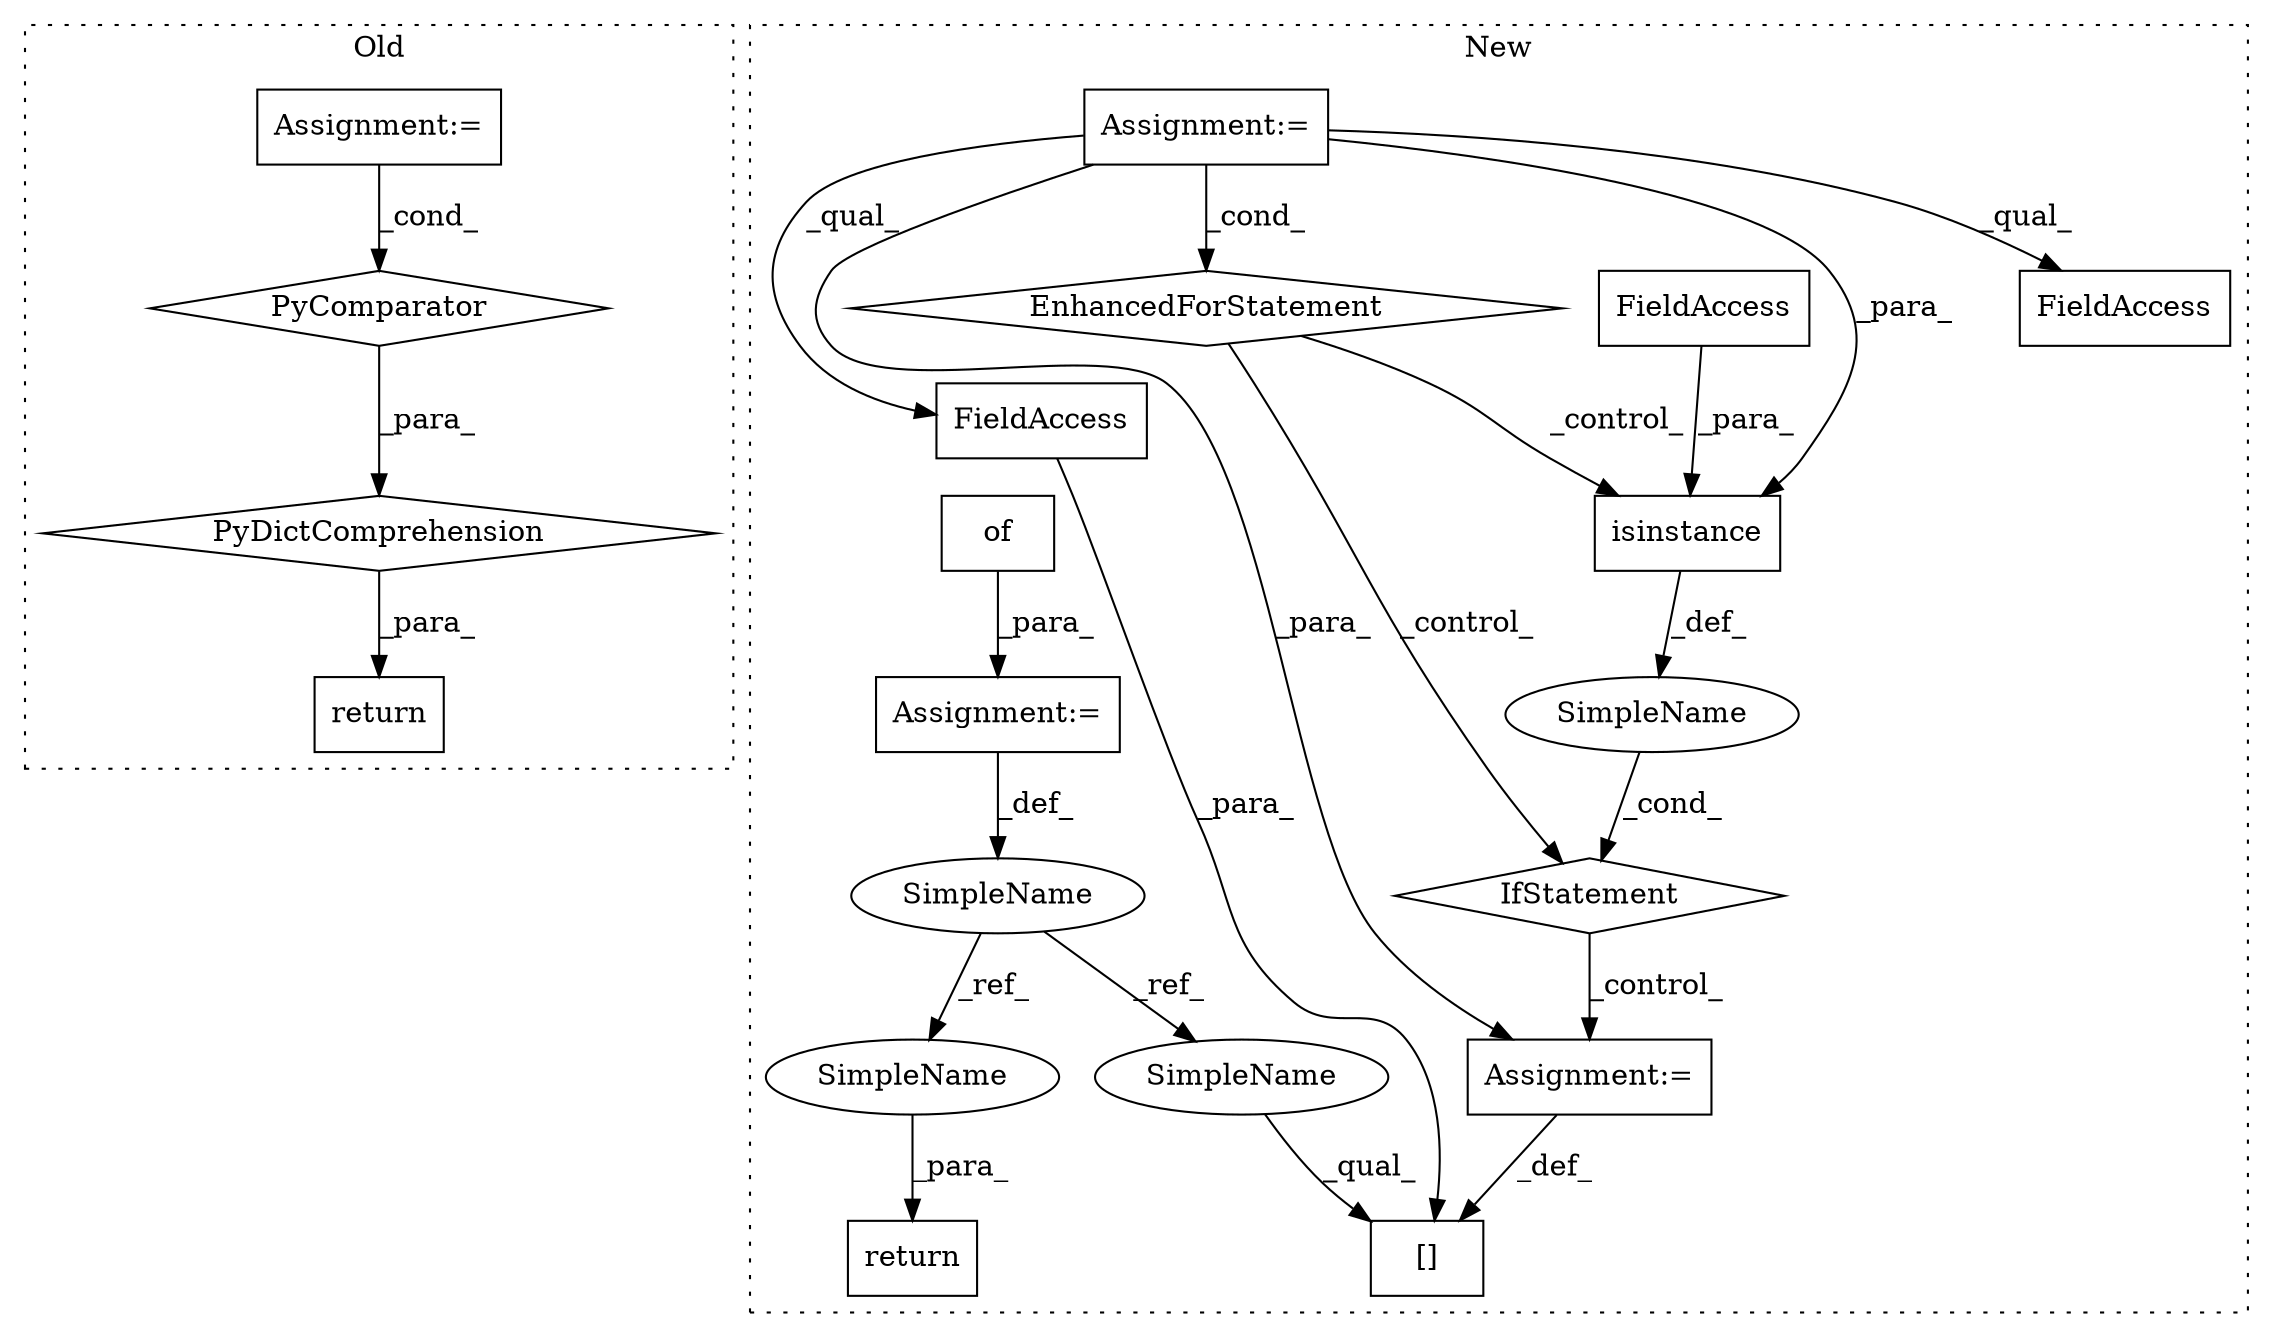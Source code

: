 digraph G {
subgraph cluster0 {
1 [label="PyDictComprehension" a="110" s="797" l="161" shape="diamond"];
4 [label="PyComparator" a="113" s="887" l="63" shape="diamond"];
5 [label="Assignment:=" a="7" s="887" l="63" shape="box"];
16 [label="return" a="41" s="779" l="18" shape="box"];
label = "Old";
style="dotted";
}
subgraph cluster1 {
2 [label="isinstance" a="32" s="1079,1128" l="11,1" shape="box"];
3 [label="IfStatement" a="25" s="1075,1129" l="4,2" shape="diamond"];
6 [label="EnhancedForStatement" a="70" s="916,985" l="53,2" shape="diamond"];
7 [label="Assignment:=" a="7" s="916,985" l="53,2" shape="box"];
8 [label="[]" a="2" s="1198,1219" l="11,1" shape="box"];
9 [label="Assignment:=" a="7" s="1154" l="1" shape="box"];
10 [label="SimpleName" a="42" s="" l="" shape="ellipse"];
11 [label="Assignment:=" a="7" s="901" l="1" shape="box"];
12 [label="of" a="32" s="906" l="4" shape="box"];
13 [label="FieldAccess" a="22" s="1102" l="26" shape="box"];
14 [label="SimpleName" a="42" s="891" l="10" shape="ellipse"];
15 [label="return" a="41" s="1252" l="7" shape="box"];
17 [label="FieldAccess" a="22" s="1209" l="10" shape="box"];
18 [label="FieldAccess" a="22" s="1048" l="17" shape="box"];
19 [label="SimpleName" a="42" s="1198" l="10" shape="ellipse"];
20 [label="SimpleName" a="42" s="1259" l="10" shape="ellipse"];
label = "New";
style="dotted";
}
1 -> 16 [label="_para_"];
2 -> 10 [label="_def_"];
3 -> 9 [label="_control_"];
4 -> 1 [label="_para_"];
5 -> 4 [label="_cond_"];
6 -> 3 [label="_control_"];
6 -> 2 [label="_control_"];
7 -> 2 [label="_para_"];
7 -> 17 [label="_qual_"];
7 -> 9 [label="_para_"];
7 -> 6 [label="_cond_"];
7 -> 18 [label="_qual_"];
9 -> 8 [label="_def_"];
10 -> 3 [label="_cond_"];
11 -> 14 [label="_def_"];
12 -> 11 [label="_para_"];
13 -> 2 [label="_para_"];
14 -> 20 [label="_ref_"];
14 -> 19 [label="_ref_"];
17 -> 8 [label="_para_"];
19 -> 8 [label="_qual_"];
20 -> 15 [label="_para_"];
}